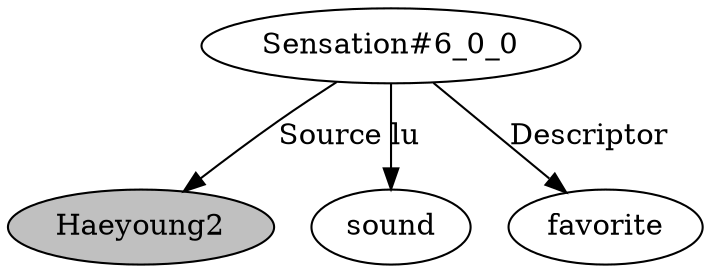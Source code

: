 // The Round Table
digraph {
	0 [label=Haeyoung2 fillcolor=gray style=filled]
	1 [label="Sensation#6_0_0"]
	2 [label=sound]
	3 [label=favorite]
	1 -> 2 [label=lu]
	1 -> 0 [label=Source]
	1 -> 3 [label=Descriptor]
}
